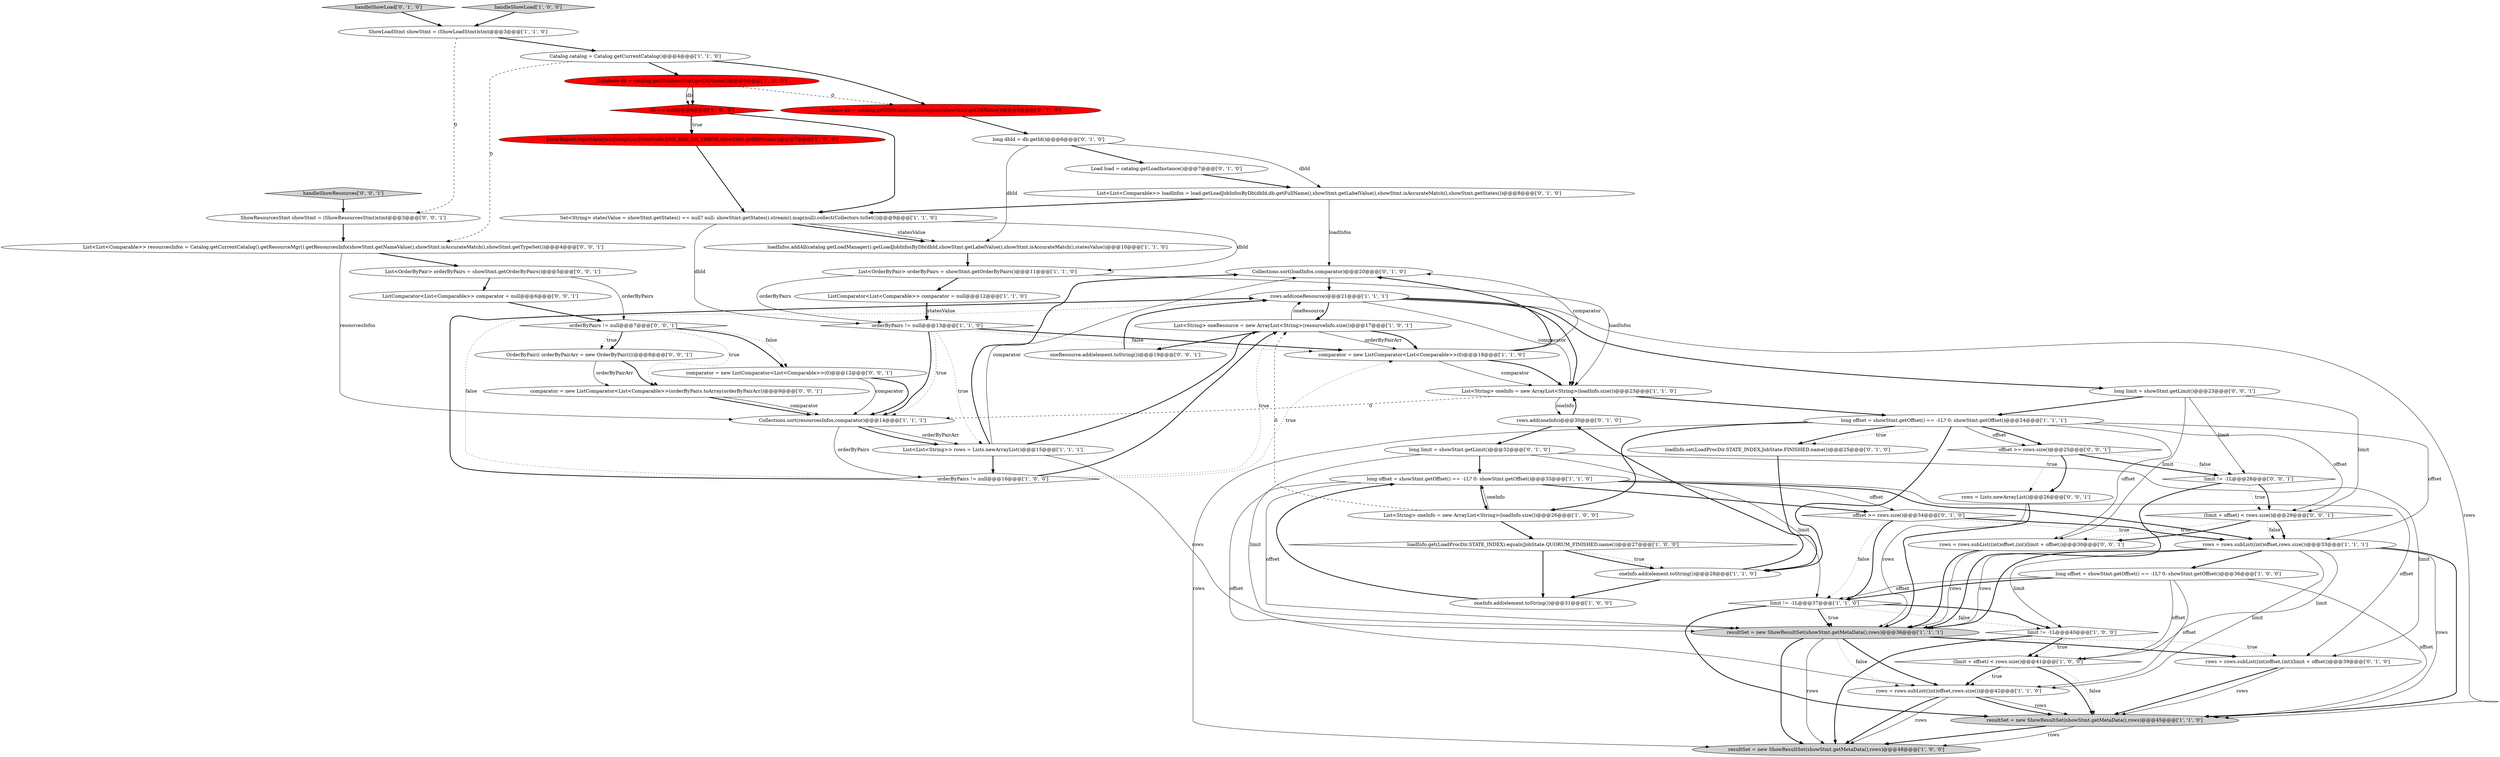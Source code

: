digraph {
39 [style = filled, label = "long dbId = db.getId()@@@6@@@['0', '1', '0']", fillcolor = white, shape = ellipse image = "AAA0AAABBB2BBB"];
18 [style = filled, label = "List<String> oneInfo = new ArrayList<String>(loadInfo.size())@@@26@@@['1', '0', '0']", fillcolor = white, shape = ellipse image = "AAA0AAABBB1BBB"];
46 [style = filled, label = "handleShowResources['0', '0', '1']", fillcolor = lightgray, shape = diamond image = "AAA0AAABBB3BBB"];
52 [style = filled, label = "(limit + offset) < rows.size()@@@29@@@['0', '0', '1']", fillcolor = white, shape = diamond image = "AAA0AAABBB3BBB"];
14 [style = filled, label = "limit != -1L@@@40@@@['1', '0', '0']", fillcolor = white, shape = diamond image = "AAA0AAABBB1BBB"];
33 [style = filled, label = "Collections.sort(loadInfos,comparator)@@@20@@@['0', '1', '0']", fillcolor = white, shape = ellipse image = "AAA0AAABBB2BBB"];
16 [style = filled, label = "resultSet = new ShowResultSet(showStmt.getMetaData(),rows)@@@48@@@['1', '0', '0']", fillcolor = lightgray, shape = ellipse image = "AAA0AAABBB1BBB"];
3 [style = filled, label = "long offset = showStmt.getOffset() == -1L? 0: showStmt.getOffset()@@@33@@@['1', '1', '0']", fillcolor = white, shape = ellipse image = "AAA0AAABBB1BBB"];
36 [style = filled, label = "Database db = catalog.getDbOrAnalysisException(showStmt.getDbName())@@@5@@@['0', '1', '0']", fillcolor = red, shape = ellipse image = "AAA1AAABBB2BBB"];
8 [style = filled, label = "rows = rows.subList((int)offset,rows.size())@@@42@@@['1', '1', '0']", fillcolor = white, shape = ellipse image = "AAA0AAABBB1BBB"];
55 [style = filled, label = "ListComparator<List<Comparable>> comparator = null@@@6@@@['0', '0', '1']", fillcolor = white, shape = ellipse image = "AAA0AAABBB3BBB"];
31 [style = filled, label = "limit != -1L@@@37@@@['1', '1', '0']", fillcolor = white, shape = diamond image = "AAA0AAABBB1BBB"];
7 [style = filled, label = "long offset = showStmt.getOffset() == -1L? 0: showStmt.getOffset()@@@36@@@['1', '0', '0']", fillcolor = white, shape = ellipse image = "AAA0AAABBB1BBB"];
29 [style = filled, label = "Database db = catalog.getDb(showStmt.getDbName())@@@5@@@['1', '0', '0']", fillcolor = red, shape = ellipse image = "AAA1AAABBB1BBB"];
5 [style = filled, label = "resultSet = new ShowResultSet(showStmt.getMetaData(),rows)@@@45@@@['1', '1', '0']", fillcolor = lightgray, shape = ellipse image = "AAA0AAABBB1BBB"];
26 [style = filled, label = "List<String> oneResource = new ArrayList<String>(resourceInfo.size())@@@17@@@['1', '0', '1']", fillcolor = white, shape = ellipse image = "AAA0AAABBB1BBB"];
24 [style = filled, label = "ShowLoadStmt showStmt = (ShowLoadStmt)stmt@@@3@@@['1', '1', '0']", fillcolor = white, shape = ellipse image = "AAA0AAABBB1BBB"];
47 [style = filled, label = "comparator = new ListComparator<List<Comparable>>(orderByPairs.toArray(orderByPairArr))@@@9@@@['0', '0', '1']", fillcolor = white, shape = ellipse image = "AAA0AAABBB3BBB"];
56 [style = filled, label = "rows = rows.subList((int)offset,(int)(limit + offset))@@@30@@@['0', '0', '1']", fillcolor = white, shape = ellipse image = "AAA0AAABBB3BBB"];
35 [style = filled, label = "rows = rows.subList((int)offset,(int)(limit + offset))@@@39@@@['0', '1', '0']", fillcolor = white, shape = ellipse image = "AAA0AAABBB2BBB"];
59 [style = filled, label = "long limit = showStmt.getLimit()@@@23@@@['0', '0', '1']", fillcolor = white, shape = ellipse image = "AAA0AAABBB3BBB"];
41 [style = filled, label = "long limit = showStmt.getLimit()@@@32@@@['0', '1', '0']", fillcolor = white, shape = ellipse image = "AAA0AAABBB2BBB"];
4 [style = filled, label = "loadInfo.get(LoadProcDir.STATE_INDEX).equals(JobState.QUORUM_FINISHED.name())@@@27@@@['1', '0', '0']", fillcolor = white, shape = diamond image = "AAA0AAABBB1BBB"];
43 [style = filled, label = "handleShowLoad['0', '1', '0']", fillcolor = lightgray, shape = diamond image = "AAA0AAABBB2BBB"];
10 [style = filled, label = "(limit + offset) < rows.size()@@@41@@@['1', '0', '0']", fillcolor = white, shape = diamond image = "AAA0AAABBB1BBB"];
1 [style = filled, label = "rows.add(oneResource)@@@21@@@['1', '1', '1']", fillcolor = white, shape = ellipse image = "AAA0AAABBB1BBB"];
2 [style = filled, label = "ListComparator<List<Comparable>> comparator = null@@@12@@@['1', '1', '0']", fillcolor = white, shape = ellipse image = "AAA0AAABBB1BBB"];
12 [style = filled, label = "ErrorReport.reportAnalysisException(ErrorCode.ERR_BAD_DB_ERROR,showStmt.getDbName())@@@7@@@['1', '0', '0']", fillcolor = red, shape = ellipse image = "AAA1AAABBB1BBB"];
54 [style = filled, label = "List<OrderByPair> orderByPairs = showStmt.getOrderByPairs()@@@5@@@['0', '0', '1']", fillcolor = white, shape = ellipse image = "AAA0AAABBB3BBB"];
32 [style = filled, label = "Set<String> statesValue = showStmt.getStates() == null? null: showStmt.getStates().stream().map(null).collect(Collectors.toSet())@@@9@@@['1', '1', '0']", fillcolor = white, shape = ellipse image = "AAA0AAABBB1BBB"];
34 [style = filled, label = "List<List<Comparable>> loadInfos = load.getLoadJobInfosByDb(dbId,db.getFullName(),showStmt.getLabelValue(),showStmt.isAccurateMatch(),showStmt.getStates())@@@8@@@['0', '1', '0']", fillcolor = white, shape = ellipse image = "AAA0AAABBB2BBB"];
40 [style = filled, label = "offset >= rows.size()@@@34@@@['0', '1', '0']", fillcolor = white, shape = diamond image = "AAA0AAABBB2BBB"];
6 [style = filled, label = "List<OrderByPair> orderByPairs = showStmt.getOrderByPairs()@@@11@@@['1', '1', '0']", fillcolor = white, shape = ellipse image = "AAA0AAABBB1BBB"];
37 [style = filled, label = "rows.add(oneInfo)@@@30@@@['0', '1', '0']", fillcolor = white, shape = ellipse image = "AAA0AAABBB2BBB"];
57 [style = filled, label = "oneResource.add(element.toString())@@@19@@@['0', '0', '1']", fillcolor = white, shape = ellipse image = "AAA0AAABBB3BBB"];
11 [style = filled, label = "List<String> oneInfo = new ArrayList<String>(loadInfo.size())@@@23@@@['1', '1', '0']", fillcolor = white, shape = ellipse image = "AAA0AAABBB1BBB"];
25 [style = filled, label = "comparator = new ListComparator<List<Comparable>>(0)@@@18@@@['1', '1', '0']", fillcolor = white, shape = ellipse image = "AAA0AAABBB1BBB"];
19 [style = filled, label = "handleShowLoad['1', '0', '0']", fillcolor = lightgray, shape = diamond image = "AAA0AAABBB1BBB"];
42 [style = filled, label = "Load load = catalog.getLoadInstance()@@@7@@@['0', '1', '0']", fillcolor = white, shape = ellipse image = "AAA0AAABBB2BBB"];
58 [style = filled, label = "List<List<Comparable>> resourcesInfos = Catalog.getCurrentCatalog().getResourceMgr().getResourcesInfo(showStmt.getNameValue(),showStmt.isAccurateMatch(),showStmt.getTypeSet())@@@4@@@['0', '0', '1']", fillcolor = white, shape = ellipse image = "AAA0AAABBB3BBB"];
23 [style = filled, label = "loadInfos.addAll(catalog.getLoadManager().getLoadJobInfosByDb(dbId,showStmt.getLabelValue(),showStmt.isAccurateMatch(),statesValue))@@@10@@@['1', '1', '0']", fillcolor = white, shape = ellipse image = "AAA0AAABBB1BBB"];
48 [style = filled, label = "orderByPairs != null@@@7@@@['0', '0', '1']", fillcolor = white, shape = diamond image = "AAA0AAABBB3BBB"];
45 [style = filled, label = "rows = Lists.newArrayList()@@@26@@@['0', '0', '1']", fillcolor = white, shape = ellipse image = "AAA0AAABBB3BBB"];
21 [style = filled, label = "orderByPairs != null@@@13@@@['1', '1', '0']", fillcolor = white, shape = diamond image = "AAA0AAABBB1BBB"];
9 [style = filled, label = "List<List<String>> rows = Lists.newArrayList()@@@15@@@['1', '1', '1']", fillcolor = white, shape = ellipse image = "AAA0AAABBB1BBB"];
28 [style = filled, label = "Collections.sort(resourcesInfos,comparator)@@@14@@@['1', '1', '1']", fillcolor = white, shape = ellipse image = "AAA0AAABBB1BBB"];
49 [style = filled, label = "comparator = new ListComparator<List<Comparable>>(0)@@@12@@@['0', '0', '1']", fillcolor = white, shape = ellipse image = "AAA0AAABBB3BBB"];
44 [style = filled, label = "ShowResourcesStmt showStmt = (ShowResourcesStmt)stmt@@@3@@@['0', '0', '1']", fillcolor = white, shape = ellipse image = "AAA0AAABBB3BBB"];
53 [style = filled, label = "OrderByPair(( orderByPairArr = new OrderByPair((((@@@8@@@['0', '0', '1']", fillcolor = white, shape = ellipse image = "AAA0AAABBB3BBB"];
22 [style = filled, label = "db == null@@@6@@@['1', '0', '0']", fillcolor = red, shape = diamond image = "AAA1AAABBB1BBB"];
38 [style = filled, label = "loadInfo.set(LoadProcDir.STATE_INDEX,JobState.FINISHED.name())@@@25@@@['0', '1', '0']", fillcolor = white, shape = ellipse image = "AAA0AAABBB2BBB"];
27 [style = filled, label = "oneInfo.add(element.toString())@@@28@@@['1', '1', '0']", fillcolor = white, shape = ellipse image = "AAA0AAABBB1BBB"];
15 [style = filled, label = "orderByPairs != null@@@16@@@['1', '0', '0']", fillcolor = white, shape = diamond image = "AAA0AAABBB1BBB"];
30 [style = filled, label = "rows = rows.subList((int)offset,rows.size())@@@33@@@['1', '1', '1']", fillcolor = white, shape = ellipse image = "AAA0AAABBB1BBB"];
50 [style = filled, label = "offset >= rows.size()@@@25@@@['0', '0', '1']", fillcolor = white, shape = diamond image = "AAA0AAABBB3BBB"];
13 [style = filled, label = "oneInfo.add(element.toString())@@@31@@@['1', '0', '0']", fillcolor = white, shape = ellipse image = "AAA0AAABBB1BBB"];
17 [style = filled, label = "Catalog catalog = Catalog.getCurrentCatalog()@@@4@@@['1', '1', '0']", fillcolor = white, shape = ellipse image = "AAA0AAABBB1BBB"];
51 [style = filled, label = "limit != -1L@@@28@@@['0', '0', '1']", fillcolor = white, shape = diamond image = "AAA0AAABBB3BBB"];
20 [style = filled, label = "long offset = showStmt.getOffset() == -1L? 0: showStmt.getOffset()@@@24@@@['1', '1', '1']", fillcolor = white, shape = ellipse image = "AAA0AAABBB1BBB"];
0 [style = filled, label = "resultSet = new ShowResultSet(showStmt.getMetaData(),rows)@@@36@@@['1', '1', '1']", fillcolor = lightgray, shape = ellipse image = "AAA0AAABBB1BBB"];
27->13 [style = bold, label=""];
54->55 [style = bold, label=""];
8->16 [style = bold, label=""];
10->8 [style = dotted, label="true"];
45->0 [style = solid, label="rows"];
32->23 [style = bold, label=""];
20->30 [style = solid, label="offset"];
30->8 [style = solid, label="limit"];
53->47 [style = solid, label="orderByPairArr"];
25->33 [style = bold, label=""];
37->11 [style = bold, label=""];
48->53 [style = dotted, label="true"];
30->5 [style = solid, label="rows"];
57->1 [style = bold, label=""];
28->9 [style = bold, label=""];
53->47 [style = bold, label=""];
7->31 [style = bold, label=""];
21->28 [style = bold, label=""];
19->24 [style = bold, label=""];
3->18 [style = bold, label=""];
20->27 [style = bold, label=""];
9->26 [style = bold, label=""];
17->36 [style = bold, label=""];
28->15 [style = solid, label="orderByPairs"];
55->48 [style = bold, label=""];
1->5 [style = solid, label="rows"];
20->16 [style = solid, label="rows"];
10->8 [style = bold, label=""];
32->6 [style = solid, label="dbId"];
43->24 [style = bold, label=""];
20->52 [style = solid, label="offset"];
51->52 [style = dotted, label="true"];
45->0 [style = bold, label=""];
24->17 [style = bold, label=""];
0->8 [style = bold, label=""];
26->57 [style = bold, label=""];
50->45 [style = bold, label=""];
39->23 [style = solid, label="dbId"];
3->35 [style = solid, label="offset"];
34->32 [style = bold, label=""];
3->8 [style = solid, label="offset"];
40->31 [style = bold, label=""];
3->30 [style = bold, label=""];
18->3 [style = solid, label="oneInfo"];
15->26 [style = dotted, label="true"];
50->45 [style = dotted, label="true"];
31->14 [style = bold, label=""];
14->16 [style = bold, label=""];
34->33 [style = solid, label="loadInfos"];
48->49 [style = bold, label=""];
9->33 [style = bold, label=""];
32->23 [style = solid, label="statesValue"];
59->51 [style = solid, label="limit"];
31->5 [style = bold, label=""];
47->28 [style = bold, label=""];
14->10 [style = bold, label=""];
40->30 [style = dotted, label="true"];
22->32 [style = bold, label=""];
51->0 [style = bold, label=""];
21->25 [style = bold, label=""];
20->38 [style = bold, label=""];
11->37 [style = solid, label="oneInfo"];
58->54 [style = bold, label=""];
21->28 [style = dotted, label="true"];
1->11 [style = bold, label=""];
6->2 [style = bold, label=""];
20->50 [style = solid, label="offset"];
20->18 [style = bold, label=""];
35->5 [style = bold, label=""];
20->56 [style = solid, label="offset"];
21->9 [style = dotted, label="true"];
18->4 [style = bold, label=""];
48->47 [style = dotted, label="true"];
2->21 [style = bold, label=""];
30->7 [style = bold, label=""];
25->33 [style = solid, label="comparator"];
26->25 [style = solid, label="orderByPairArr"];
1->59 [style = bold, label=""];
52->30 [style = dotted, label="false"];
9->33 [style = solid, label="comparator"];
30->10 [style = solid, label="limit"];
39->42 [style = bold, label=""];
59->20 [style = bold, label=""];
59->52 [style = solid, label="limit"];
49->28 [style = solid, label="comparator"];
3->0 [style = solid, label="offset"];
20->38 [style = dotted, label="true"];
46->44 [style = bold, label=""];
0->16 [style = bold, label=""];
7->31 [style = solid, label="offset"];
0->8 [style = dotted, label="false"];
40->31 [style = dotted, label="false"];
41->35 [style = solid, label="limit"];
47->28 [style = solid, label="comparator"];
31->0 [style = bold, label=""];
37->41 [style = bold, label=""];
4->13 [style = bold, label=""];
12->32 [style = bold, label=""];
38->27 [style = bold, label=""];
49->28 [style = bold, label=""];
52->56 [style = dotted, label="true"];
24->44 [style = dashed, label="0"];
25->11 [style = solid, label="comparator"];
26->1 [style = solid, label="oneResource"];
51->52 [style = bold, label=""];
58->28 [style = solid, label="resourcesInfos"];
31->0 [style = dotted, label="true"];
36->39 [style = bold, label=""];
8->16 [style = solid, label="rows"];
5->16 [style = solid, label="rows"];
5->16 [style = bold, label=""];
48->49 [style = dotted, label="false"];
7->5 [style = solid, label="offset"];
27->37 [style = bold, label=""];
32->21 [style = solid, label="dbId"];
10->5 [style = bold, label=""];
30->5 [style = bold, label=""];
21->25 [style = dotted, label="false"];
23->6 [style = bold, label=""];
56->0 [style = solid, label="rows"];
9->0 [style = solid, label="rows"];
30->0 [style = solid, label="rows"];
40->30 [style = bold, label=""];
30->0 [style = bold, label=""];
41->31 [style = solid, label="limit"];
15->25 [style = dotted, label="true"];
54->48 [style = solid, label="orderByPairs"];
15->1 [style = bold, label=""];
0->16 [style = solid, label="rows"];
20->50 [style = bold, label=""];
11->20 [style = bold, label=""];
42->34 [style = bold, label=""];
29->36 [style = dashed, label="0"];
28->9 [style = solid, label="orderByPairArr"];
41->0 [style = solid, label="limit"];
31->14 [style = dotted, label="false"];
17->58 [style = dashed, label="0"];
3->40 [style = solid, label="offset"];
3->40 [style = bold, label=""];
26->25 [style = bold, label=""];
41->3 [style = bold, label=""];
0->35 [style = dotted, label="true"];
52->56 [style = bold, label=""];
56->0 [style = bold, label=""];
33->1 [style = bold, label=""];
48->53 [style = bold, label=""];
15->1 [style = dotted, label="false"];
1->26 [style = bold, label=""];
10->5 [style = dotted, label="false"];
14->10 [style = dotted, label="true"];
7->8 [style = solid, label="offset"];
29->22 [style = solid, label="db"];
6->21 [style = solid, label="orderByPairs"];
15->26 [style = bold, label=""];
22->12 [style = dotted, label="true"];
8->5 [style = solid, label="rows"];
1->11 [style = solid, label="comparator"];
2->21 [style = solid, label="statesValue"];
11->28 [style = dashed, label="0"];
13->3 [style = bold, label=""];
8->5 [style = bold, label=""];
59->56 [style = solid, label="limit"];
25->11 [style = bold, label=""];
9->15 [style = bold, label=""];
22->12 [style = bold, label=""];
50->51 [style = bold, label=""];
35->5 [style = solid, label="rows"];
4->27 [style = bold, label=""];
50->51 [style = dotted, label="false"];
30->14 [style = solid, label="limit"];
7->10 [style = solid, label="offset"];
4->27 [style = dotted, label="true"];
0->35 [style = bold, label=""];
6->11 [style = solid, label="loadInfos"];
39->34 [style = solid, label="dbId"];
44->58 [style = bold, label=""];
29->22 [style = bold, label=""];
17->29 [style = bold, label=""];
52->30 [style = bold, label=""];
18->26 [style = dashed, label="0"];
}
